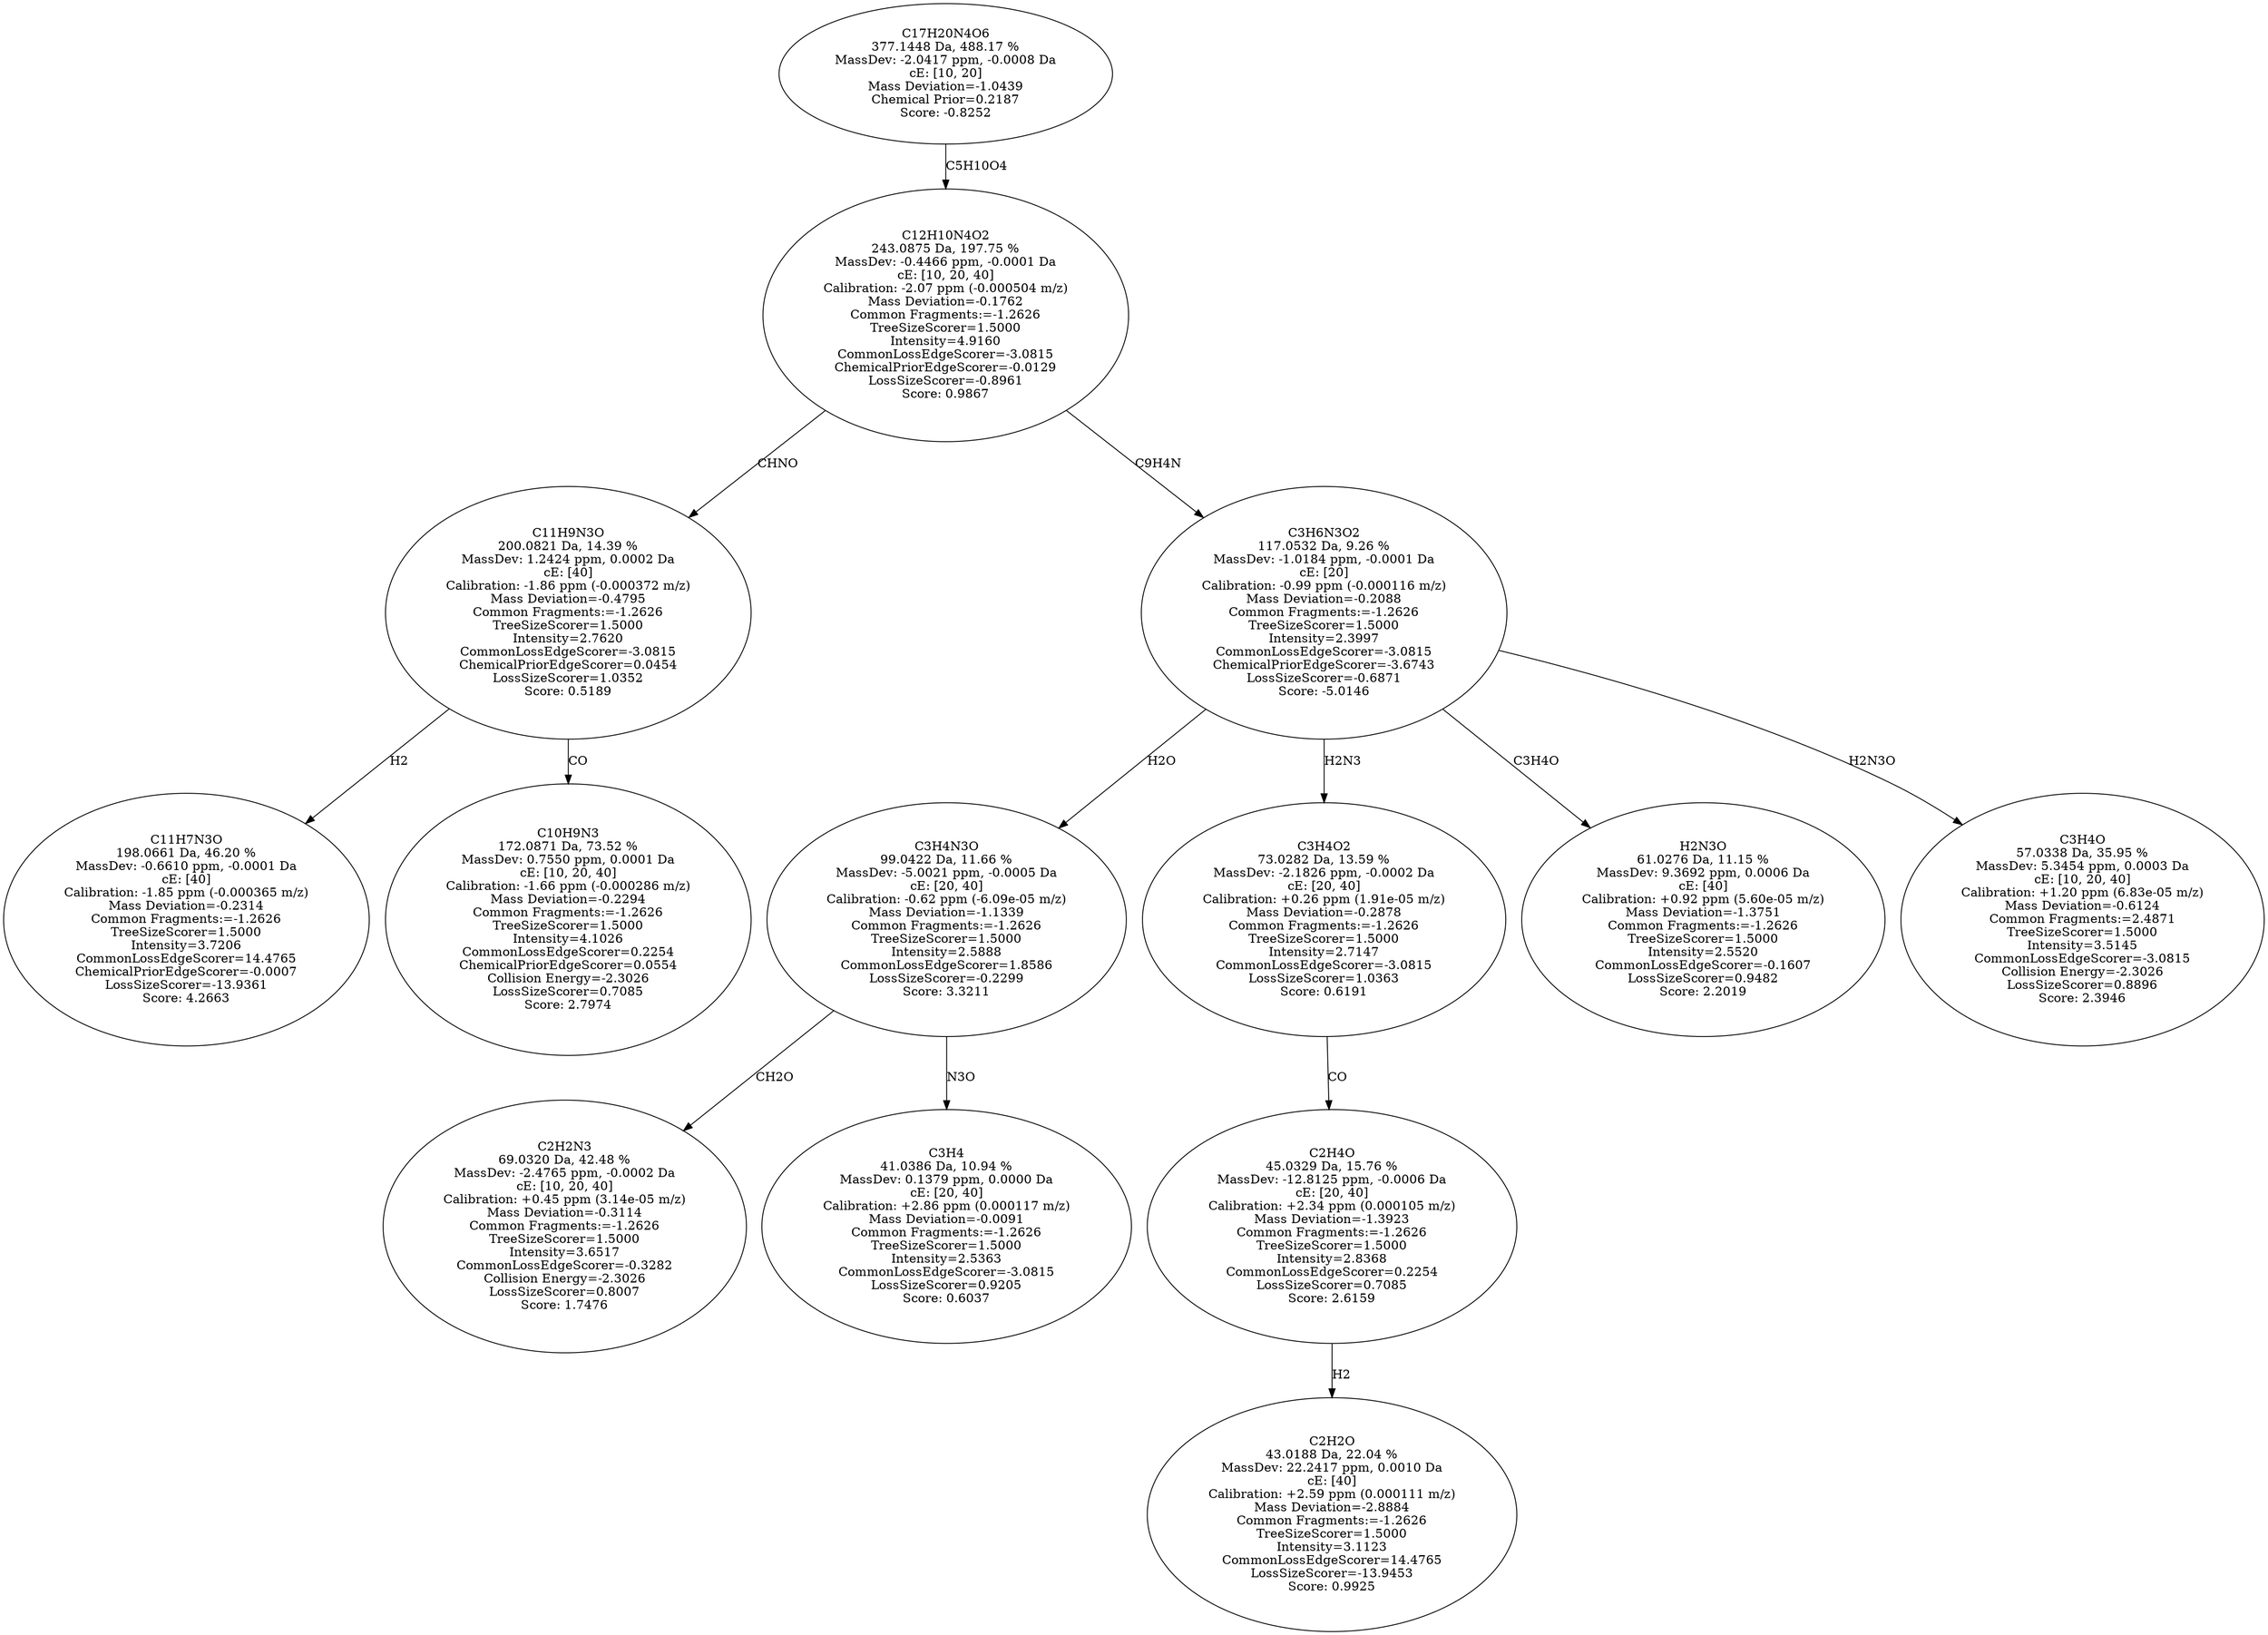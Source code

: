 strict digraph {
v1 [label="C11H7N3O\n198.0661 Da, 46.20 %\nMassDev: -0.6610 ppm, -0.0001 Da\ncE: [40]\nCalibration: -1.85 ppm (-0.000365 m/z)\nMass Deviation=-0.2314\nCommon Fragments:=-1.2626\nTreeSizeScorer=1.5000\nIntensity=3.7206\nCommonLossEdgeScorer=14.4765\nChemicalPriorEdgeScorer=-0.0007\nLossSizeScorer=-13.9361\nScore: 4.2663"];
v2 [label="C10H9N3\n172.0871 Da, 73.52 %\nMassDev: 0.7550 ppm, 0.0001 Da\ncE: [10, 20, 40]\nCalibration: -1.66 ppm (-0.000286 m/z)\nMass Deviation=-0.2294\nCommon Fragments:=-1.2626\nTreeSizeScorer=1.5000\nIntensity=4.1026\nCommonLossEdgeScorer=0.2254\nChemicalPriorEdgeScorer=0.0554\nCollision Energy=-2.3026\nLossSizeScorer=0.7085\nScore: 2.7974"];
v3 [label="C11H9N3O\n200.0821 Da, 14.39 %\nMassDev: 1.2424 ppm, 0.0002 Da\ncE: [40]\nCalibration: -1.86 ppm (-0.000372 m/z)\nMass Deviation=-0.4795\nCommon Fragments:=-1.2626\nTreeSizeScorer=1.5000\nIntensity=2.7620\nCommonLossEdgeScorer=-3.0815\nChemicalPriorEdgeScorer=0.0454\nLossSizeScorer=1.0352\nScore: 0.5189"];
v4 [label="C2H2N3\n69.0320 Da, 42.48 %\nMassDev: -2.4765 ppm, -0.0002 Da\ncE: [10, 20, 40]\nCalibration: +0.45 ppm (3.14e-05 m/z)\nMass Deviation=-0.3114\nCommon Fragments:=-1.2626\nTreeSizeScorer=1.5000\nIntensity=3.6517\nCommonLossEdgeScorer=-0.3282\nCollision Energy=-2.3026\nLossSizeScorer=0.8007\nScore: 1.7476"];
v5 [label="C3H4\n41.0386 Da, 10.94 %\nMassDev: 0.1379 ppm, 0.0000 Da\ncE: [20, 40]\nCalibration: +2.86 ppm (0.000117 m/z)\nMass Deviation=-0.0091\nCommon Fragments:=-1.2626\nTreeSizeScorer=1.5000\nIntensity=2.5363\nCommonLossEdgeScorer=-3.0815\nLossSizeScorer=0.9205\nScore: 0.6037"];
v6 [label="C3H4N3O\n99.0422 Da, 11.66 %\nMassDev: -5.0021 ppm, -0.0005 Da\ncE: [20, 40]\nCalibration: -0.62 ppm (-6.09e-05 m/z)\nMass Deviation=-1.1339\nCommon Fragments:=-1.2626\nTreeSizeScorer=1.5000\nIntensity=2.5888\nCommonLossEdgeScorer=1.8586\nLossSizeScorer=-0.2299\nScore: 3.3211"];
v7 [label="C2H2O\n43.0188 Da, 22.04 %\nMassDev: 22.2417 ppm, 0.0010 Da\ncE: [40]\nCalibration: +2.59 ppm (0.000111 m/z)\nMass Deviation=-2.8884\nCommon Fragments:=-1.2626\nTreeSizeScorer=1.5000\nIntensity=3.1123\nCommonLossEdgeScorer=14.4765\nLossSizeScorer=-13.9453\nScore: 0.9925"];
v8 [label="C2H4O\n45.0329 Da, 15.76 %\nMassDev: -12.8125 ppm, -0.0006 Da\ncE: [20, 40]\nCalibration: +2.34 ppm (0.000105 m/z)\nMass Deviation=-1.3923\nCommon Fragments:=-1.2626\nTreeSizeScorer=1.5000\nIntensity=2.8368\nCommonLossEdgeScorer=0.2254\nLossSizeScorer=0.7085\nScore: 2.6159"];
v9 [label="C3H4O2\n73.0282 Da, 13.59 %\nMassDev: -2.1826 ppm, -0.0002 Da\ncE: [20, 40]\nCalibration: +0.26 ppm (1.91e-05 m/z)\nMass Deviation=-0.2878\nCommon Fragments:=-1.2626\nTreeSizeScorer=1.5000\nIntensity=2.7147\nCommonLossEdgeScorer=-3.0815\nLossSizeScorer=1.0363\nScore: 0.6191"];
v10 [label="H2N3O\n61.0276 Da, 11.15 %\nMassDev: 9.3692 ppm, 0.0006 Da\ncE: [40]\nCalibration: +0.92 ppm (5.60e-05 m/z)\nMass Deviation=-1.3751\nCommon Fragments:=-1.2626\nTreeSizeScorer=1.5000\nIntensity=2.5520\nCommonLossEdgeScorer=-0.1607\nLossSizeScorer=0.9482\nScore: 2.2019"];
v11 [label="C3H4O\n57.0338 Da, 35.95 %\nMassDev: 5.3454 ppm, 0.0003 Da\ncE: [10, 20, 40]\nCalibration: +1.20 ppm (6.83e-05 m/z)\nMass Deviation=-0.6124\nCommon Fragments:=2.4871\nTreeSizeScorer=1.5000\nIntensity=3.5145\nCommonLossEdgeScorer=-3.0815\nCollision Energy=-2.3026\nLossSizeScorer=0.8896\nScore: 2.3946"];
v12 [label="C3H6N3O2\n117.0532 Da, 9.26 %\nMassDev: -1.0184 ppm, -0.0001 Da\ncE: [20]\nCalibration: -0.99 ppm (-0.000116 m/z)\nMass Deviation=-0.2088\nCommon Fragments:=-1.2626\nTreeSizeScorer=1.5000\nIntensity=2.3997\nCommonLossEdgeScorer=-3.0815\nChemicalPriorEdgeScorer=-3.6743\nLossSizeScorer=-0.6871\nScore: -5.0146"];
v13 [label="C12H10N4O2\n243.0875 Da, 197.75 %\nMassDev: -0.4466 ppm, -0.0001 Da\ncE: [10, 20, 40]\nCalibration: -2.07 ppm (-0.000504 m/z)\nMass Deviation=-0.1762\nCommon Fragments:=-1.2626\nTreeSizeScorer=1.5000\nIntensity=4.9160\nCommonLossEdgeScorer=-3.0815\nChemicalPriorEdgeScorer=-0.0129\nLossSizeScorer=-0.8961\nScore: 0.9867"];
v14 [label="C17H20N4O6\n377.1448 Da, 488.17 %\nMassDev: -2.0417 ppm, -0.0008 Da\ncE: [10, 20]\nMass Deviation=-1.0439\nChemical Prior=0.2187\nScore: -0.8252"];
v3 -> v1 [label="H2"];
v3 -> v2 [label="CO"];
v13 -> v3 [label="CHNO"];
v6 -> v4 [label="CH2O"];
v6 -> v5 [label="N3O"];
v12 -> v6 [label="H2O"];
v8 -> v7 [label="H2"];
v9 -> v8 [label="CO"];
v12 -> v9 [label="H2N3"];
v12 -> v10 [label="C3H4O"];
v12 -> v11 [label="H2N3O"];
v13 -> v12 [label="C9H4N"];
v14 -> v13 [label="C5H10O4"];
}